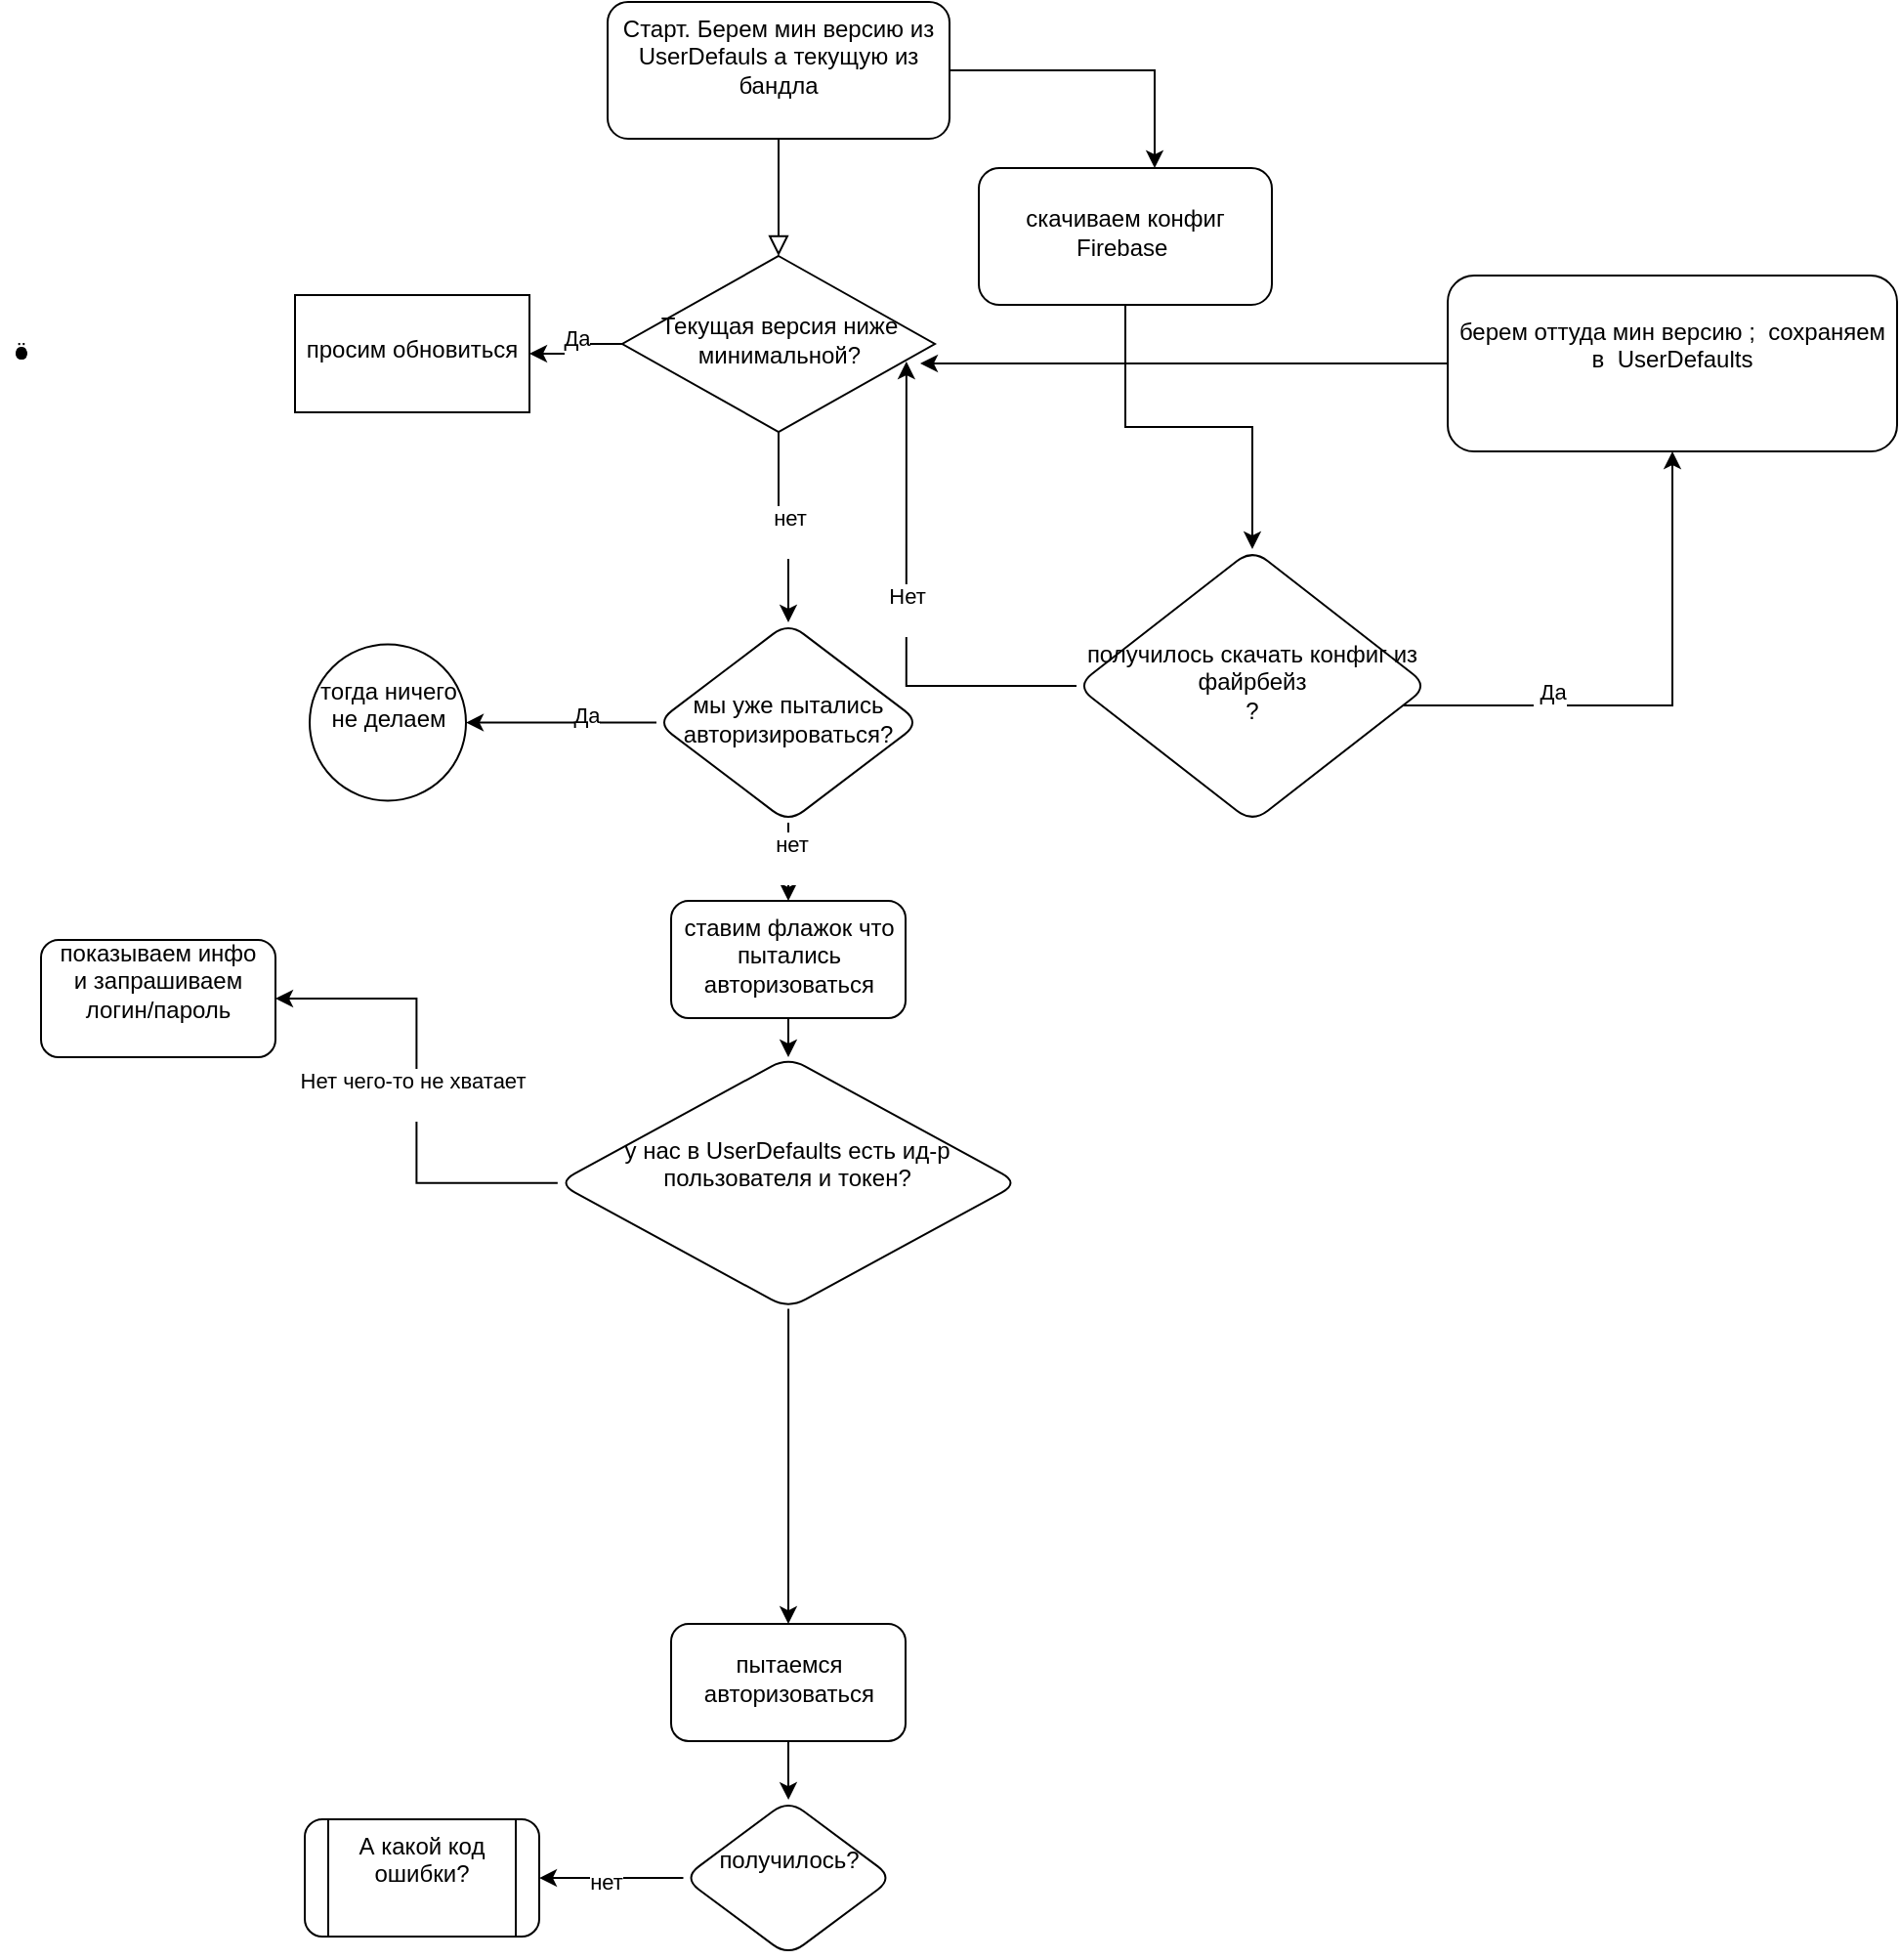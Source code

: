 <mxfile version="21.2.3" type="github" pages="2">
  <diagram id="C5RBs43oDa-KdzZeNtuy" name="Page-1">
    <mxGraphModel dx="2409" dy="637" grid="1" gridSize="10" guides="1" tooltips="1" connect="1" arrows="1" fold="1" page="1" pageScale="1" pageWidth="827" pageHeight="1169" math="0" shadow="0">
      <root>
        <mxCell id="WIyWlLk6GJQsqaUBKTNV-0" />
        <mxCell id="WIyWlLk6GJQsqaUBKTNV-1" parent="WIyWlLk6GJQsqaUBKTNV-0" />
        <mxCell id="WIyWlLk6GJQsqaUBKTNV-2" value="" style="rounded=0;html=1;jettySize=auto;orthogonalLoop=1;fontSize=11;endArrow=block;endFill=0;endSize=8;strokeWidth=1;shadow=0;labelBackgroundColor=none;edgeStyle=orthogonalEdgeStyle;" parent="WIyWlLk6GJQsqaUBKTNV-1" source="WIyWlLk6GJQsqaUBKTNV-3" target="WIyWlLk6GJQsqaUBKTNV-6" edge="1">
          <mxGeometry relative="1" as="geometry" />
        </mxCell>
        <mxCell id="KKRiEK0gICFwFfUP5eYs-33" style="edgeStyle=orthogonalEdgeStyle;rounded=0;orthogonalLoop=1;jettySize=auto;html=1;entryX=0.6;entryY=0;entryDx=0;entryDy=0;entryPerimeter=0;" edge="1" parent="WIyWlLk6GJQsqaUBKTNV-1" source="WIyWlLk6GJQsqaUBKTNV-3" target="KKRiEK0gICFwFfUP5eYs-11">
          <mxGeometry relative="1" as="geometry" />
        </mxCell>
        <object label="&lt;div&gt;Старт. Берем мин версию из UserDefauls а текущую из бандла&lt;/div&gt;&lt;div&gt;&lt;br&gt;&lt;/div&gt;" eee="qqq" id="WIyWlLk6GJQsqaUBKTNV-3">
          <mxCell style="rounded=1;whiteSpace=wrap;html=1;fontSize=12;glass=0;strokeWidth=1;shadow=0;movable=1;resizable=1;rotatable=1;deletable=1;editable=1;locked=0;connectable=1;" parent="WIyWlLk6GJQsqaUBKTNV-1" vertex="1">
            <mxGeometry x="140" y="30" width="175" height="70" as="geometry" />
          </mxCell>
        </object>
        <mxCell id="KKRiEK0gICFwFfUP5eYs-3" value="" style="edgeStyle=orthogonalEdgeStyle;rounded=0;orthogonalLoop=1;jettySize=auto;html=1;" edge="1" parent="WIyWlLk6GJQsqaUBKTNV-1" source="WIyWlLk6GJQsqaUBKTNV-6" target="KKRiEK0gICFwFfUP5eYs-2">
          <mxGeometry relative="1" as="geometry" />
        </mxCell>
        <mxCell id="KKRiEK0gICFwFfUP5eYs-4" value="&lt;div&gt;Да&lt;/div&gt;&lt;div&gt;&lt;br&gt;&lt;/div&gt;" style="edgeLabel;html=1;align=center;verticalAlign=middle;resizable=0;points=[];" vertex="1" connectable="0" parent="KKRiEK0gICFwFfUP5eYs-3">
          <mxGeometry x="0.057" relative="1" as="geometry">
            <mxPoint as="offset" />
          </mxGeometry>
        </mxCell>
        <mxCell id="KKRiEK0gICFwFfUP5eYs-26" value="" style="edgeStyle=orthogonalEdgeStyle;rounded=0;orthogonalLoop=1;jettySize=auto;html=1;" edge="1" parent="WIyWlLk6GJQsqaUBKTNV-1" source="WIyWlLk6GJQsqaUBKTNV-6" target="KKRiEK0gICFwFfUP5eYs-30">
          <mxGeometry relative="1" as="geometry">
            <mxPoint x="230" y="345" as="targetPoint" />
          </mxGeometry>
        </mxCell>
        <mxCell id="KKRiEK0gICFwFfUP5eYs-27" value="&lt;div&gt;нет&lt;/div&gt;&lt;div&gt;&lt;br&gt;&lt;/div&gt;" style="edgeLabel;html=1;align=center;verticalAlign=middle;resizable=0;points=[];" vertex="1" connectable="0" parent="KKRiEK0gICFwFfUP5eYs-26">
          <mxGeometry x="0.082" relative="1" as="geometry">
            <mxPoint as="offset" />
          </mxGeometry>
        </mxCell>
        <mxCell id="WIyWlLk6GJQsqaUBKTNV-6" value="Текущая версия ниже минимальной?" style="rhombus;whiteSpace=wrap;html=1;shadow=0;align=center;strokeWidth=1;spacing=6;spacingTop=-4;" parent="WIyWlLk6GJQsqaUBKTNV-1" vertex="1">
          <mxGeometry x="147.5" y="160" width="160" height="90" as="geometry" />
        </mxCell>
        <mxCell id="KKRiEK0gICFwFfUP5eYs-2" value="просим обновиться" style="whiteSpace=wrap;html=1;shadow=0;strokeWidth=1;spacing=6;spacingTop=-4;fontColor=#000000;" vertex="1" parent="WIyWlLk6GJQsqaUBKTNV-1">
          <mxGeometry x="-20" y="180" width="120" height="60" as="geometry" />
        </mxCell>
        <mxCell id="KKRiEK0gICFwFfUP5eYs-5" value="ё" style="shape=waypoint;sketch=0;size=6;pointerEvents=1;points=[];fillColor=default;resizable=0;rotatable=0;perimeter=centerPerimeter;snapToPoint=1;fontColor=#000000;shadow=0;strokeWidth=1;spacing=6;spacingTop=-4;" vertex="1" parent="WIyWlLk6GJQsqaUBKTNV-1">
          <mxGeometry x="-170" y="200" width="20" height="20" as="geometry" />
        </mxCell>
        <mxCell id="KKRiEK0gICFwFfUP5eYs-17" value="" style="edgeStyle=orthogonalEdgeStyle;rounded=0;orthogonalLoop=1;jettySize=auto;html=1;" edge="1" parent="WIyWlLk6GJQsqaUBKTNV-1" source="KKRiEK0gICFwFfUP5eYs-11" target="KKRiEK0gICFwFfUP5eYs-16">
          <mxGeometry relative="1" as="geometry" />
        </mxCell>
        <mxCell id="KKRiEK0gICFwFfUP5eYs-11" value="скачиваем конфиг Firebase&amp;nbsp; " style="rounded=1;whiteSpace=wrap;html=1;shadow=0;strokeWidth=1;spacing=6;spacingTop=-4;" vertex="1" parent="WIyWlLk6GJQsqaUBKTNV-1">
          <mxGeometry x="330" y="115" width="150" height="70" as="geometry" />
        </mxCell>
        <mxCell id="KKRiEK0gICFwFfUP5eYs-21" value="" style="edgeStyle=orthogonalEdgeStyle;rounded=0;orthogonalLoop=1;jettySize=auto;html=1;" edge="1" parent="WIyWlLk6GJQsqaUBKTNV-1" source="KKRiEK0gICFwFfUP5eYs-16" target="KKRiEK0gICFwFfUP5eYs-20">
          <mxGeometry relative="1" as="geometry">
            <Array as="points">
              <mxPoint x="685" y="390" />
            </Array>
          </mxGeometry>
        </mxCell>
        <mxCell id="KKRiEK0gICFwFfUP5eYs-22" value="&lt;div&gt;&amp;nbsp;Да&lt;/div&gt;&lt;div&gt;&lt;br&gt;&lt;/div&gt;" style="edgeLabel;html=1;align=center;verticalAlign=middle;resizable=0;points=[];" vertex="1" connectable="0" parent="KKRiEK0gICFwFfUP5eYs-21">
          <mxGeometry x="-0.444" relative="1" as="geometry">
            <mxPoint as="offset" />
          </mxGeometry>
        </mxCell>
        <mxCell id="KKRiEK0gICFwFfUP5eYs-37" value="&lt;div&gt;Нет&lt;/div&gt;&lt;div&gt;&lt;br&gt;&lt;/div&gt;" style="edgeStyle=orthogonalEdgeStyle;rounded=0;orthogonalLoop=1;jettySize=auto;html=1;exitX=0;exitY=0.5;exitDx=0;exitDy=0;entryX=0.909;entryY=0.6;entryDx=0;entryDy=0;entryPerimeter=0;" edge="1" parent="WIyWlLk6GJQsqaUBKTNV-1" source="KKRiEK0gICFwFfUP5eYs-16" target="WIyWlLk6GJQsqaUBKTNV-6">
          <mxGeometry relative="1" as="geometry" />
        </mxCell>
        <mxCell id="KKRiEK0gICFwFfUP5eYs-16" value="&lt;div&gt;получилось скачать конфиг из файрбейз&lt;/div&gt;&lt;div&gt;?&lt;/div&gt;" style="rhombus;whiteSpace=wrap;html=1;rounded=1;shadow=0;strokeWidth=1;spacing=6;spacingTop=-4;" vertex="1" parent="WIyWlLk6GJQsqaUBKTNV-1">
          <mxGeometry x="380" y="310" width="180" height="140" as="geometry" />
        </mxCell>
        <mxCell id="KKRiEK0gICFwFfUP5eYs-23" style="edgeStyle=orthogonalEdgeStyle;rounded=0;orthogonalLoop=1;jettySize=auto;html=1;" edge="1" parent="WIyWlLk6GJQsqaUBKTNV-1" source="KKRiEK0gICFwFfUP5eYs-20">
          <mxGeometry relative="1" as="geometry">
            <mxPoint x="300" y="215" as="targetPoint" />
          </mxGeometry>
        </mxCell>
        <mxCell id="KKRiEK0gICFwFfUP5eYs-20" value="&lt;div&gt;берем оттуда мин вeрсию ;&amp;nbsp; cохраняем в&amp;nbsp; UserDefaults &lt;br&gt;&lt;/div&gt;&lt;div&gt;&lt;br&gt;&lt;/div&gt;" style="rounded=1;whiteSpace=wrap;html=1;shadow=0;strokeWidth=1;spacing=6;spacingTop=-4;" vertex="1" parent="WIyWlLk6GJQsqaUBKTNV-1">
          <mxGeometry x="570" y="170" width="230" height="90" as="geometry" />
        </mxCell>
        <mxCell id="KKRiEK0gICFwFfUP5eYs-35" value="" style="edgeStyle=orthogonalEdgeStyle;rounded=0;orthogonalLoop=1;jettySize=auto;html=1;" edge="1" parent="WIyWlLk6GJQsqaUBKTNV-1" source="KKRiEK0gICFwFfUP5eYs-30" target="KKRiEK0gICFwFfUP5eYs-34">
          <mxGeometry relative="1" as="geometry" />
        </mxCell>
        <mxCell id="KKRiEK0gICFwFfUP5eYs-36" value="&lt;div&gt;Да&lt;/div&gt;&lt;div&gt;&lt;br&gt;&lt;/div&gt;" style="edgeLabel;html=1;align=center;verticalAlign=middle;resizable=0;points=[];" vertex="1" connectable="0" parent="KKRiEK0gICFwFfUP5eYs-35">
          <mxGeometry x="-0.255" y="3" relative="1" as="geometry">
            <mxPoint as="offset" />
          </mxGeometry>
        </mxCell>
        <mxCell id="KKRiEK0gICFwFfUP5eYs-39" value="" style="edgeStyle=orthogonalEdgeStyle;rounded=0;orthogonalLoop=1;jettySize=auto;html=1;" edge="1" parent="WIyWlLk6GJQsqaUBKTNV-1" source="KKRiEK0gICFwFfUP5eYs-30" target="KKRiEK0gICFwFfUP5eYs-38">
          <mxGeometry relative="1" as="geometry" />
        </mxCell>
        <mxCell id="t-TeCt8UrXFSV-r90nHZ-4" value="&lt;div&gt;нет&lt;/div&gt;&lt;div&gt;&lt;br&gt;&lt;/div&gt;" style="edgeLabel;html=1;align=center;verticalAlign=middle;resizable=0;points=[];" vertex="1" connectable="0" parent="KKRiEK0gICFwFfUP5eYs-39">
          <mxGeometry x="-0.091" y="1" relative="1" as="geometry">
            <mxPoint as="offset" />
          </mxGeometry>
        </mxCell>
        <mxCell id="KKRiEK0gICFwFfUP5eYs-30" value="мы уже пытались авторизироваться?" style="rhombus;whiteSpace=wrap;html=1;rounded=1;shadow=0;strokeWidth=1;spacing=6;spacingTop=-4;" vertex="1" parent="WIyWlLk6GJQsqaUBKTNV-1">
          <mxGeometry x="165" y="347.5" width="135" height="102.5" as="geometry" />
        </mxCell>
        <mxCell id="KKRiEK0gICFwFfUP5eYs-34" value="&lt;div&gt;тогда ничего не делаем&lt;/div&gt;&lt;div&gt;&lt;br&gt;&lt;/div&gt;" style="ellipse;whiteSpace=wrap;html=1;rounded=1;shadow=0;strokeWidth=1;spacing=6;spacingTop=-4;" vertex="1" parent="WIyWlLk6GJQsqaUBKTNV-1">
          <mxGeometry x="-12.5" y="358.75" width="80" height="80" as="geometry" />
        </mxCell>
        <mxCell id="KKRiEK0gICFwFfUP5eYs-41" value="" style="edgeStyle=orthogonalEdgeStyle;rounded=0;orthogonalLoop=1;jettySize=auto;html=1;" edge="1" parent="WIyWlLk6GJQsqaUBKTNV-1" source="KKRiEK0gICFwFfUP5eYs-38" target="KKRiEK0gICFwFfUP5eYs-40">
          <mxGeometry relative="1" as="geometry" />
        </mxCell>
        <mxCell id="KKRiEK0gICFwFfUP5eYs-38" value="ставим флажок что пытались авторизоваться" style="rounded=1;whiteSpace=wrap;html=1;shadow=0;strokeWidth=1;spacing=6;spacingTop=-4;" vertex="1" parent="WIyWlLk6GJQsqaUBKTNV-1">
          <mxGeometry x="172.51" y="490" width="120" height="60" as="geometry" />
        </mxCell>
        <mxCell id="KKRiEK0gICFwFfUP5eYs-43" value="" style="edgeStyle=orthogonalEdgeStyle;rounded=0;orthogonalLoop=1;jettySize=auto;html=1;" edge="1" parent="WIyWlLk6GJQsqaUBKTNV-1" source="KKRiEK0gICFwFfUP5eYs-40" target="KKRiEK0gICFwFfUP5eYs-42">
          <mxGeometry relative="1" as="geometry" />
        </mxCell>
        <mxCell id="KKRiEK0gICFwFfUP5eYs-44" value="&lt;div&gt;Нет чего-то не хватает&lt;/div&gt;&lt;div&gt;&lt;br&gt;&lt;/div&gt;" style="edgeLabel;html=1;align=center;verticalAlign=middle;resizable=0;points=[];" vertex="1" connectable="0" parent="KKRiEK0gICFwFfUP5eYs-43">
          <mxGeometry x="-0.01" y="2" relative="1" as="geometry">
            <mxPoint as="offset" />
          </mxGeometry>
        </mxCell>
        <mxCell id="KKRiEK0gICFwFfUP5eYs-46" value="" style="edgeStyle=orthogonalEdgeStyle;rounded=0;orthogonalLoop=1;jettySize=auto;html=1;" edge="1" parent="WIyWlLk6GJQsqaUBKTNV-1" source="KKRiEK0gICFwFfUP5eYs-40" target="KKRiEK0gICFwFfUP5eYs-45">
          <mxGeometry relative="1" as="geometry" />
        </mxCell>
        <mxCell id="KKRiEK0gICFwFfUP5eYs-40" value="&lt;div&gt;у нас в UserDefaults есть ид-р пользователя и токен?&lt;/div&gt;&lt;div&gt;&lt;br&gt;&lt;/div&gt;" style="rhombus;whiteSpace=wrap;html=1;rounded=1;shadow=0;strokeWidth=1;spacing=6;spacingTop=-4;" vertex="1" parent="WIyWlLk6GJQsqaUBKTNV-1">
          <mxGeometry x="114.38" y="570" width="236.25" height="128.75" as="geometry" />
        </mxCell>
        <mxCell id="KKRiEK0gICFwFfUP5eYs-42" value="&lt;div&gt;показываем инфо и запрашиваем логин/пароль&lt;/div&gt;&lt;div&gt;&lt;br&gt;&lt;/div&gt;" style="rounded=1;whiteSpace=wrap;html=1;shadow=0;strokeWidth=1;spacing=6;spacingTop=-4;" vertex="1" parent="WIyWlLk6GJQsqaUBKTNV-1">
          <mxGeometry x="-150.005" y="510.005" width="120" height="60" as="geometry" />
        </mxCell>
        <mxCell id="KKRiEK0gICFwFfUP5eYs-48" value="" style="edgeStyle=orthogonalEdgeStyle;rounded=0;orthogonalLoop=1;jettySize=auto;html=1;" edge="1" parent="WIyWlLk6GJQsqaUBKTNV-1" source="KKRiEK0gICFwFfUP5eYs-45" target="KKRiEK0gICFwFfUP5eYs-47">
          <mxGeometry relative="1" as="geometry" />
        </mxCell>
        <mxCell id="KKRiEK0gICFwFfUP5eYs-45" value="пытаемся авторизоваться" style="rounded=1;whiteSpace=wrap;html=1;shadow=0;strokeWidth=1;spacing=6;spacingTop=-4;" vertex="1" parent="WIyWlLk6GJQsqaUBKTNV-1">
          <mxGeometry x="172.505" y="860.005" width="120" height="60" as="geometry" />
        </mxCell>
        <mxCell id="t-TeCt8UrXFSV-r90nHZ-2" value="" style="edgeStyle=orthogonalEdgeStyle;rounded=0;orthogonalLoop=1;jettySize=auto;html=1;" edge="1" parent="WIyWlLk6GJQsqaUBKTNV-1" source="KKRiEK0gICFwFfUP5eYs-47" target="t-TeCt8UrXFSV-r90nHZ-1">
          <mxGeometry relative="1" as="geometry" />
        </mxCell>
        <mxCell id="t-TeCt8UrXFSV-r90nHZ-3" value="нет" style="edgeLabel;html=1;align=center;verticalAlign=middle;resizable=0;points=[];" vertex="1" connectable="0" parent="t-TeCt8UrXFSV-r90nHZ-2">
          <mxGeometry x="0.105" y="2" relative="1" as="geometry">
            <mxPoint as="offset" />
          </mxGeometry>
        </mxCell>
        <mxCell id="KKRiEK0gICFwFfUP5eYs-47" value="&lt;div&gt;получилось?&lt;/div&gt;&lt;div&gt;&lt;br&gt;&lt;/div&gt;" style="rhombus;whiteSpace=wrap;html=1;rounded=1;shadow=0;strokeWidth=1;spacing=6;spacingTop=-4;" vertex="1" parent="WIyWlLk6GJQsqaUBKTNV-1">
          <mxGeometry x="178.75" y="950.01" width="107.5" height="80" as="geometry" />
        </mxCell>
        <mxCell id="t-TeCt8UrXFSV-r90nHZ-1" value="&lt;div&gt;А какой код ошибки?&lt;/div&gt;&lt;div&gt;&lt;br&gt;&lt;/div&gt;" style="shape=process;whiteSpace=wrap;html=1;backgroundOutline=1;rounded=1;shadow=0;strokeWidth=1;spacing=6;spacingTop=-4;" vertex="1" parent="WIyWlLk6GJQsqaUBKTNV-1">
          <mxGeometry x="-15" y="960.01" width="120" height="60" as="geometry" />
        </mxCell>
      </root>
    </mxGraphModel>
  </diagram>
  <diagram id="2fUhuzr-JUSTlgeLjkXr" name="Страница 2">
    <mxGraphModel dx="1582" dy="637" grid="1" gridSize="10" guides="1" tooltips="1" connect="1" arrows="1" fold="1" page="1" pageScale="1" pageWidth="827" pageHeight="1169" math="0" shadow="0">
      <root>
        <mxCell id="0" />
        <mxCell id="1" parent="0" />
      </root>
    </mxGraphModel>
  </diagram>
</mxfile>
